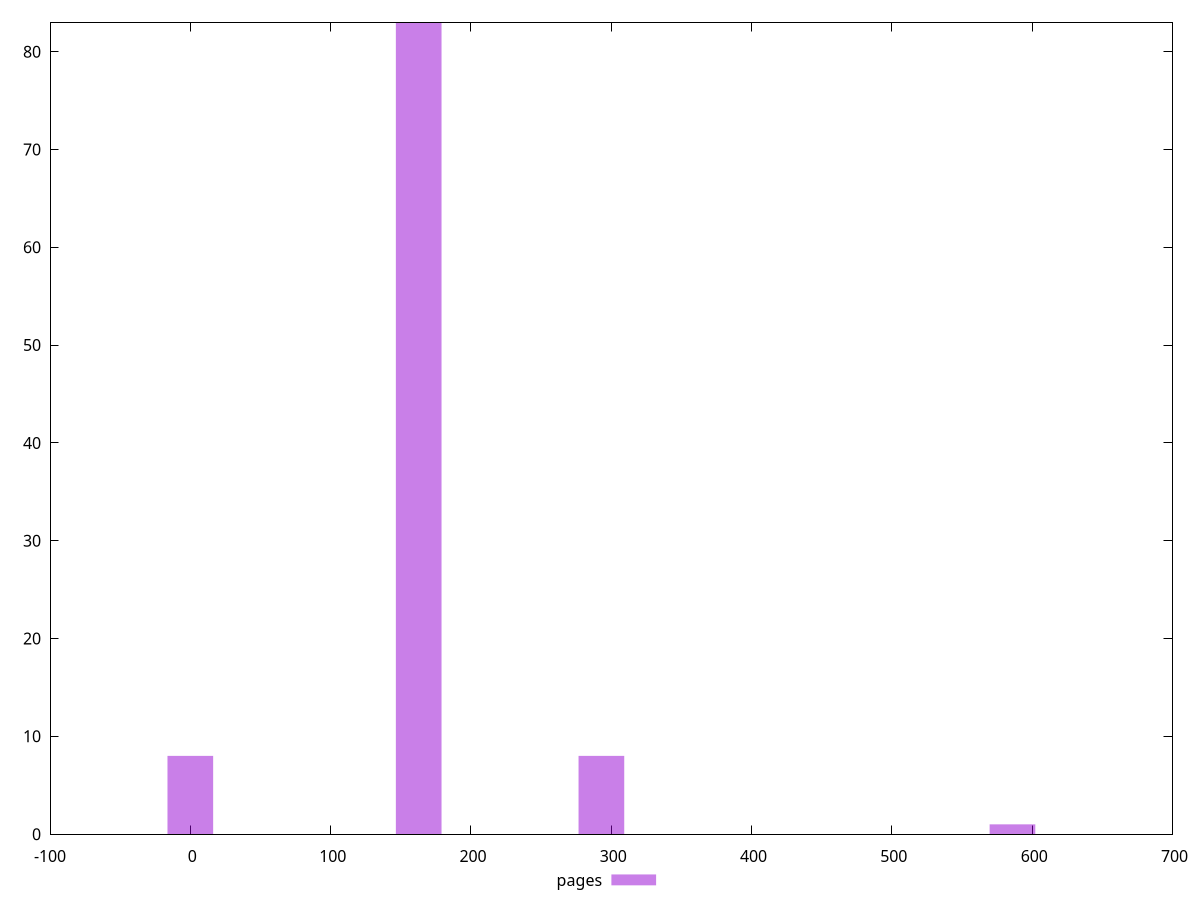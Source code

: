$_pages <<EOF
292.9731623919557 8
162.76286799553094 83
0 8
585.9463247839115 1
EOF
set key outside below
set terminal pngcairo
set output "report_00004_2020-11-02T20-21-41.718Z/unused-css-rules/pages//raw_hist.png"
set yrange [0:83]
set boxwidth 32.55257359910619
set style fill transparent solid 0.5 noborder
plot $_pages title "pages" with boxes ,